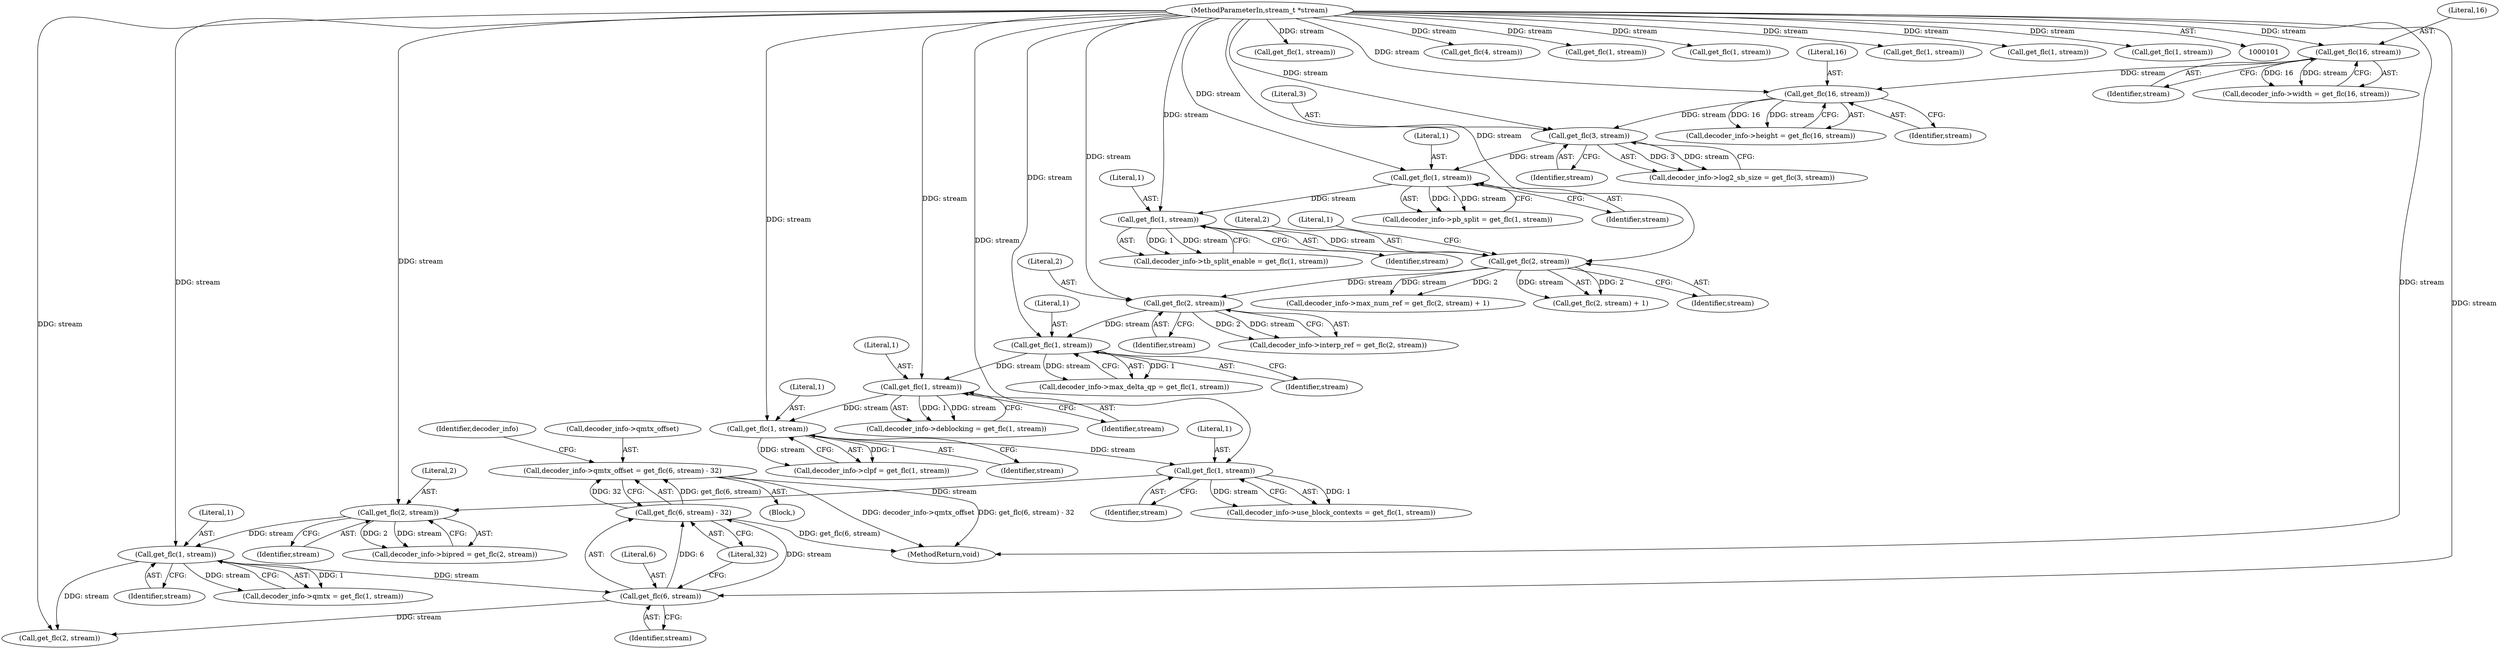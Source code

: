 digraph "0_thor_18de8f9f0762c3a542b1122589edb8af859d9813_0@pointer" {
"1000215" [label="(Call,decoder_info->qmtx_offset = get_flc(6, stream) - 32)"];
"1000219" [label="(Call,get_flc(6, stream) - 32)"];
"1000220" [label="(Call,get_flc(6, stream))"];
"1000207" [label="(Call,get_flc(1, stream))"];
"1000200" [label="(Call,get_flc(2, stream))"];
"1000193" [label="(Call,get_flc(1, stream))"];
"1000186" [label="(Call,get_flc(1, stream))"];
"1000179" [label="(Call,get_flc(1, stream))"];
"1000172" [label="(Call,get_flc(1, stream))"];
"1000165" [label="(Call,get_flc(2, stream))"];
"1000157" [label="(Call,get_flc(2, stream))"];
"1000149" [label="(Call,get_flc(1, stream))"];
"1000142" [label="(Call,get_flc(1, stream))"];
"1000123" [label="(Call,get_flc(3, stream))"];
"1000116" [label="(Call,get_flc(16, stream))"];
"1000109" [label="(Call,get_flc(16, stream))"];
"1000103" [label="(MethodParameterIn,stream_t *stream)"];
"1000110" [label="(Literal,16)"];
"1000202" [label="(Identifier,stream)"];
"1000159" [label="(Identifier,stream)"];
"1000208" [label="(Literal,1)"];
"1000182" [label="(Call,decoder_info->clpf = get_flc(1, stream))"];
"1000166" [label="(Literal,2)"];
"1000158" [label="(Literal,2)"];
"1000220" [label="(Call,get_flc(6, stream))"];
"1000173" [label="(Literal,1)"];
"1000340" [label="(MethodReturn,void)"];
"1000142" [label="(Call,get_flc(1, stream))"];
"1000174" [label="(Identifier,stream)"];
"1000223" [label="(Literal,32)"];
"1000112" [label="(Call,decoder_info->height = get_flc(16, stream))"];
"1000320" [label="(Call,get_flc(1, stream))"];
"1000151" [label="(Identifier,stream)"];
"1000207" [label="(Call,get_flc(1, stream))"];
"1000119" [label="(Call,decoder_info->log2_sb_size = get_flc(3, stream))"];
"1000214" [label="(Block,)"];
"1000194" [label="(Literal,1)"];
"1000189" [label="(Call,decoder_info->use_block_contexts = get_flc(1, stream))"];
"1000172" [label="(Call,get_flc(1, stream))"];
"1000124" [label="(Literal,3)"];
"1000116" [label="(Call,get_flc(16, stream))"];
"1000175" [label="(Call,decoder_info->deblocking = get_flc(1, stream))"];
"1000228" [label="(Call,get_flc(2, stream))"];
"1000123" [label="(Call,get_flc(3, stream))"];
"1000179" [label="(Call,get_flc(1, stream))"];
"1000215" [label="(Call,decoder_info->qmtx_offset = get_flc(6, stream) - 32)"];
"1000216" [label="(Call,decoder_info->qmtx_offset)"];
"1000187" [label="(Literal,1)"];
"1000160" [label="(Literal,1)"];
"1000118" [label="(Identifier,stream)"];
"1000109" [label="(Call,get_flc(16, stream))"];
"1000219" [label="(Call,get_flc(6, stream) - 32)"];
"1000222" [label="(Identifier,stream)"];
"1000266" [label="(Call,get_flc(4, stream))"];
"1000280" [label="(Call,get_flc(1, stream))"];
"1000161" [label="(Call,decoder_info->interp_ref = get_flc(2, stream))"];
"1000196" [label="(Call,decoder_info->bipred = get_flc(2, stream))"];
"1000203" [label="(Call,decoder_info->qmtx = get_flc(1, stream))"];
"1000152" [label="(Call,decoder_info->max_num_ref = get_flc(2, stream) + 1)"];
"1000111" [label="(Identifier,stream)"];
"1000157" [label="(Call,get_flc(2, stream))"];
"1000287" [label="(Call,get_flc(1, stream))"];
"1000193" [label="(Call,get_flc(1, stream))"];
"1000188" [label="(Identifier,stream)"];
"1000165" [label="(Call,get_flc(2, stream))"];
"1000156" [label="(Call,get_flc(2, stream) + 1)"];
"1000149" [label="(Call,get_flc(1, stream))"];
"1000145" [label="(Call,decoder_info->tb_split_enable = get_flc(1, stream))"];
"1000105" [label="(Call,decoder_info->width = get_flc(16, stream))"];
"1000117" [label="(Literal,16)"];
"1000221" [label="(Literal,6)"];
"1000143" [label="(Literal,1)"];
"1000295" [label="(Call,get_flc(1, stream))"];
"1000103" [label="(MethodParameterIn,stream_t *stream)"];
"1000226" [label="(Identifier,decoder_info)"];
"1000180" [label="(Literal,1)"];
"1000144" [label="(Identifier,stream)"];
"1000201" [label="(Literal,2)"];
"1000200" [label="(Call,get_flc(2, stream))"];
"1000150" [label="(Literal,1)"];
"1000167" [label="(Identifier,stream)"];
"1000125" [label="(Identifier,stream)"];
"1000312" [label="(Call,get_flc(1, stream))"];
"1000195" [label="(Identifier,stream)"];
"1000337" [label="(Call,get_flc(1, stream))"];
"1000168" [label="(Call,decoder_info->max_delta_qp = get_flc(1, stream))"];
"1000181" [label="(Identifier,stream)"];
"1000209" [label="(Identifier,stream)"];
"1000138" [label="(Call,decoder_info->pb_split = get_flc(1, stream))"];
"1000186" [label="(Call,get_flc(1, stream))"];
"1000215" -> "1000214"  [label="AST: "];
"1000215" -> "1000219"  [label="CFG: "];
"1000216" -> "1000215"  [label="AST: "];
"1000219" -> "1000215"  [label="AST: "];
"1000226" -> "1000215"  [label="CFG: "];
"1000215" -> "1000340"  [label="DDG: decoder_info->qmtx_offset"];
"1000215" -> "1000340"  [label="DDG: get_flc(6, stream) - 32"];
"1000219" -> "1000215"  [label="DDG: get_flc(6, stream)"];
"1000219" -> "1000215"  [label="DDG: 32"];
"1000219" -> "1000223"  [label="CFG: "];
"1000220" -> "1000219"  [label="AST: "];
"1000223" -> "1000219"  [label="AST: "];
"1000219" -> "1000340"  [label="DDG: get_flc(6, stream)"];
"1000220" -> "1000219"  [label="DDG: 6"];
"1000220" -> "1000219"  [label="DDG: stream"];
"1000220" -> "1000222"  [label="CFG: "];
"1000221" -> "1000220"  [label="AST: "];
"1000222" -> "1000220"  [label="AST: "];
"1000223" -> "1000220"  [label="CFG: "];
"1000207" -> "1000220"  [label="DDG: stream"];
"1000103" -> "1000220"  [label="DDG: stream"];
"1000220" -> "1000228"  [label="DDG: stream"];
"1000207" -> "1000203"  [label="AST: "];
"1000207" -> "1000209"  [label="CFG: "];
"1000208" -> "1000207"  [label="AST: "];
"1000209" -> "1000207"  [label="AST: "];
"1000203" -> "1000207"  [label="CFG: "];
"1000207" -> "1000203"  [label="DDG: 1"];
"1000207" -> "1000203"  [label="DDG: stream"];
"1000200" -> "1000207"  [label="DDG: stream"];
"1000103" -> "1000207"  [label="DDG: stream"];
"1000207" -> "1000228"  [label="DDG: stream"];
"1000200" -> "1000196"  [label="AST: "];
"1000200" -> "1000202"  [label="CFG: "];
"1000201" -> "1000200"  [label="AST: "];
"1000202" -> "1000200"  [label="AST: "];
"1000196" -> "1000200"  [label="CFG: "];
"1000200" -> "1000196"  [label="DDG: 2"];
"1000200" -> "1000196"  [label="DDG: stream"];
"1000193" -> "1000200"  [label="DDG: stream"];
"1000103" -> "1000200"  [label="DDG: stream"];
"1000193" -> "1000189"  [label="AST: "];
"1000193" -> "1000195"  [label="CFG: "];
"1000194" -> "1000193"  [label="AST: "];
"1000195" -> "1000193"  [label="AST: "];
"1000189" -> "1000193"  [label="CFG: "];
"1000193" -> "1000189"  [label="DDG: 1"];
"1000193" -> "1000189"  [label="DDG: stream"];
"1000186" -> "1000193"  [label="DDG: stream"];
"1000103" -> "1000193"  [label="DDG: stream"];
"1000186" -> "1000182"  [label="AST: "];
"1000186" -> "1000188"  [label="CFG: "];
"1000187" -> "1000186"  [label="AST: "];
"1000188" -> "1000186"  [label="AST: "];
"1000182" -> "1000186"  [label="CFG: "];
"1000186" -> "1000182"  [label="DDG: 1"];
"1000186" -> "1000182"  [label="DDG: stream"];
"1000179" -> "1000186"  [label="DDG: stream"];
"1000103" -> "1000186"  [label="DDG: stream"];
"1000179" -> "1000175"  [label="AST: "];
"1000179" -> "1000181"  [label="CFG: "];
"1000180" -> "1000179"  [label="AST: "];
"1000181" -> "1000179"  [label="AST: "];
"1000175" -> "1000179"  [label="CFG: "];
"1000179" -> "1000175"  [label="DDG: 1"];
"1000179" -> "1000175"  [label="DDG: stream"];
"1000172" -> "1000179"  [label="DDG: stream"];
"1000103" -> "1000179"  [label="DDG: stream"];
"1000172" -> "1000168"  [label="AST: "];
"1000172" -> "1000174"  [label="CFG: "];
"1000173" -> "1000172"  [label="AST: "];
"1000174" -> "1000172"  [label="AST: "];
"1000168" -> "1000172"  [label="CFG: "];
"1000172" -> "1000168"  [label="DDG: 1"];
"1000172" -> "1000168"  [label="DDG: stream"];
"1000165" -> "1000172"  [label="DDG: stream"];
"1000103" -> "1000172"  [label="DDG: stream"];
"1000165" -> "1000161"  [label="AST: "];
"1000165" -> "1000167"  [label="CFG: "];
"1000166" -> "1000165"  [label="AST: "];
"1000167" -> "1000165"  [label="AST: "];
"1000161" -> "1000165"  [label="CFG: "];
"1000165" -> "1000161"  [label="DDG: 2"];
"1000165" -> "1000161"  [label="DDG: stream"];
"1000157" -> "1000165"  [label="DDG: stream"];
"1000103" -> "1000165"  [label="DDG: stream"];
"1000157" -> "1000156"  [label="AST: "];
"1000157" -> "1000159"  [label="CFG: "];
"1000158" -> "1000157"  [label="AST: "];
"1000159" -> "1000157"  [label="AST: "];
"1000160" -> "1000157"  [label="CFG: "];
"1000157" -> "1000152"  [label="DDG: 2"];
"1000157" -> "1000152"  [label="DDG: stream"];
"1000157" -> "1000156"  [label="DDG: 2"];
"1000157" -> "1000156"  [label="DDG: stream"];
"1000149" -> "1000157"  [label="DDG: stream"];
"1000103" -> "1000157"  [label="DDG: stream"];
"1000149" -> "1000145"  [label="AST: "];
"1000149" -> "1000151"  [label="CFG: "];
"1000150" -> "1000149"  [label="AST: "];
"1000151" -> "1000149"  [label="AST: "];
"1000145" -> "1000149"  [label="CFG: "];
"1000149" -> "1000145"  [label="DDG: 1"];
"1000149" -> "1000145"  [label="DDG: stream"];
"1000142" -> "1000149"  [label="DDG: stream"];
"1000103" -> "1000149"  [label="DDG: stream"];
"1000142" -> "1000138"  [label="AST: "];
"1000142" -> "1000144"  [label="CFG: "];
"1000143" -> "1000142"  [label="AST: "];
"1000144" -> "1000142"  [label="AST: "];
"1000138" -> "1000142"  [label="CFG: "];
"1000142" -> "1000138"  [label="DDG: 1"];
"1000142" -> "1000138"  [label="DDG: stream"];
"1000123" -> "1000142"  [label="DDG: stream"];
"1000103" -> "1000142"  [label="DDG: stream"];
"1000123" -> "1000119"  [label="AST: "];
"1000123" -> "1000125"  [label="CFG: "];
"1000124" -> "1000123"  [label="AST: "];
"1000125" -> "1000123"  [label="AST: "];
"1000119" -> "1000123"  [label="CFG: "];
"1000123" -> "1000119"  [label="DDG: 3"];
"1000123" -> "1000119"  [label="DDG: stream"];
"1000116" -> "1000123"  [label="DDG: stream"];
"1000103" -> "1000123"  [label="DDG: stream"];
"1000116" -> "1000112"  [label="AST: "];
"1000116" -> "1000118"  [label="CFG: "];
"1000117" -> "1000116"  [label="AST: "];
"1000118" -> "1000116"  [label="AST: "];
"1000112" -> "1000116"  [label="CFG: "];
"1000116" -> "1000112"  [label="DDG: 16"];
"1000116" -> "1000112"  [label="DDG: stream"];
"1000109" -> "1000116"  [label="DDG: stream"];
"1000103" -> "1000116"  [label="DDG: stream"];
"1000109" -> "1000105"  [label="AST: "];
"1000109" -> "1000111"  [label="CFG: "];
"1000110" -> "1000109"  [label="AST: "];
"1000111" -> "1000109"  [label="AST: "];
"1000105" -> "1000109"  [label="CFG: "];
"1000109" -> "1000105"  [label="DDG: 16"];
"1000109" -> "1000105"  [label="DDG: stream"];
"1000103" -> "1000109"  [label="DDG: stream"];
"1000103" -> "1000101"  [label="AST: "];
"1000103" -> "1000340"  [label="DDG: stream"];
"1000103" -> "1000228"  [label="DDG: stream"];
"1000103" -> "1000266"  [label="DDG: stream"];
"1000103" -> "1000280"  [label="DDG: stream"];
"1000103" -> "1000287"  [label="DDG: stream"];
"1000103" -> "1000295"  [label="DDG: stream"];
"1000103" -> "1000312"  [label="DDG: stream"];
"1000103" -> "1000320"  [label="DDG: stream"];
"1000103" -> "1000337"  [label="DDG: stream"];
}
